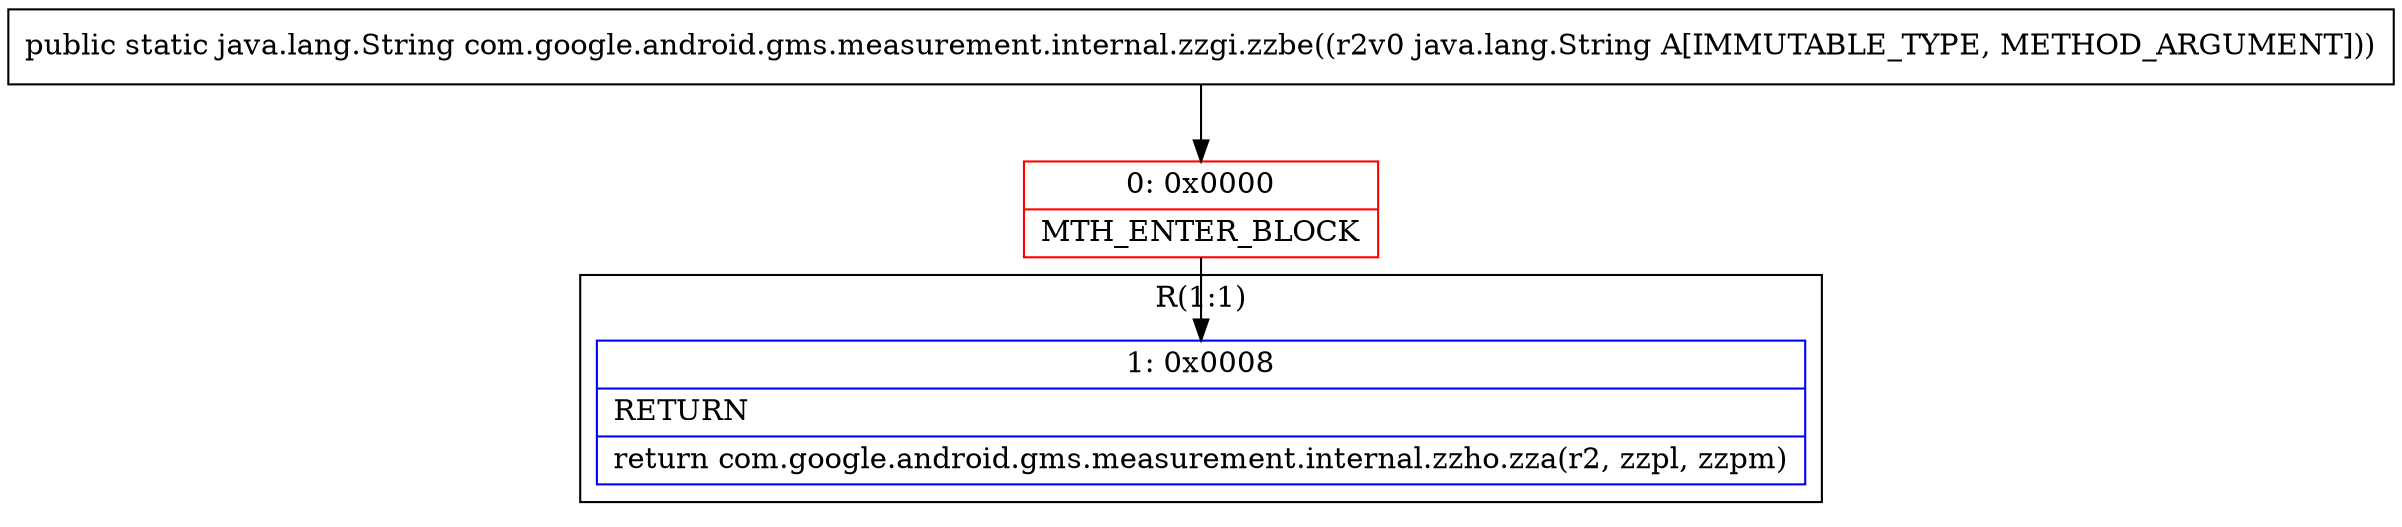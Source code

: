 digraph "CFG forcom.google.android.gms.measurement.internal.zzgi.zzbe(Ljava\/lang\/String;)Ljava\/lang\/String;" {
subgraph cluster_Region_1949139827 {
label = "R(1:1)";
node [shape=record,color=blue];
Node_1 [shape=record,label="{1\:\ 0x0008|RETURN\l|return com.google.android.gms.measurement.internal.zzho.zza(r2, zzpl, zzpm)\l}"];
}
Node_0 [shape=record,color=red,label="{0\:\ 0x0000|MTH_ENTER_BLOCK\l}"];
MethodNode[shape=record,label="{public static java.lang.String com.google.android.gms.measurement.internal.zzgi.zzbe((r2v0 java.lang.String A[IMMUTABLE_TYPE, METHOD_ARGUMENT])) }"];
MethodNode -> Node_0;
Node_0 -> Node_1;
}

